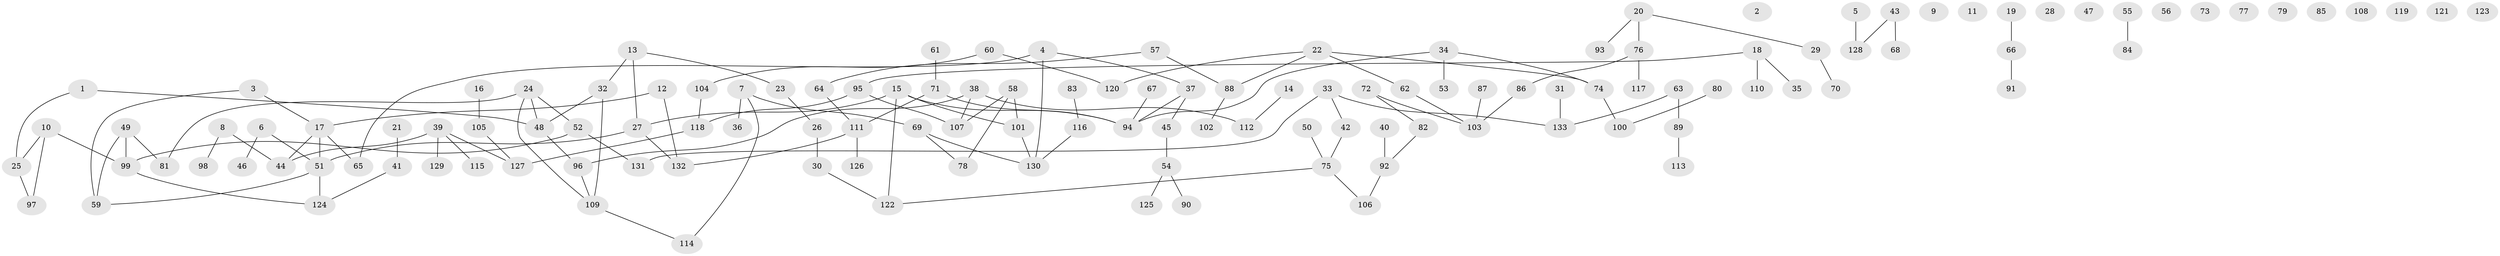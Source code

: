 // coarse degree distribution, {5: 0.08695652173913043, 9: 0.043478260869565216, 3: 0.21739130434782608, 2: 0.34782608695652173, 4: 0.08695652173913043, 6: 0.043478260869565216, 7: 0.043478260869565216, 1: 0.13043478260869565}
// Generated by graph-tools (version 1.1) at 2025/48/03/04/25 22:48:09]
// undirected, 133 vertices, 136 edges
graph export_dot {
  node [color=gray90,style=filled];
  1;
  2;
  3;
  4;
  5;
  6;
  7;
  8;
  9;
  10;
  11;
  12;
  13;
  14;
  15;
  16;
  17;
  18;
  19;
  20;
  21;
  22;
  23;
  24;
  25;
  26;
  27;
  28;
  29;
  30;
  31;
  32;
  33;
  34;
  35;
  36;
  37;
  38;
  39;
  40;
  41;
  42;
  43;
  44;
  45;
  46;
  47;
  48;
  49;
  50;
  51;
  52;
  53;
  54;
  55;
  56;
  57;
  58;
  59;
  60;
  61;
  62;
  63;
  64;
  65;
  66;
  67;
  68;
  69;
  70;
  71;
  72;
  73;
  74;
  75;
  76;
  77;
  78;
  79;
  80;
  81;
  82;
  83;
  84;
  85;
  86;
  87;
  88;
  89;
  90;
  91;
  92;
  93;
  94;
  95;
  96;
  97;
  98;
  99;
  100;
  101;
  102;
  103;
  104;
  105;
  106;
  107;
  108;
  109;
  110;
  111;
  112;
  113;
  114;
  115;
  116;
  117;
  118;
  119;
  120;
  121;
  122;
  123;
  124;
  125;
  126;
  127;
  128;
  129;
  130;
  131;
  132;
  133;
  1 -- 25;
  1 -- 48;
  3 -- 17;
  3 -- 59;
  4 -- 37;
  4 -- 65;
  4 -- 130;
  5 -- 128;
  6 -- 46;
  6 -- 51;
  7 -- 36;
  7 -- 69;
  7 -- 114;
  8 -- 44;
  8 -- 98;
  10 -- 25;
  10 -- 97;
  10 -- 99;
  12 -- 17;
  12 -- 132;
  13 -- 23;
  13 -- 27;
  13 -- 32;
  14 -- 112;
  15 -- 27;
  15 -- 94;
  15 -- 101;
  15 -- 122;
  16 -- 105;
  17 -- 44;
  17 -- 51;
  17 -- 65;
  18 -- 35;
  18 -- 95;
  18 -- 110;
  19 -- 66;
  20 -- 29;
  20 -- 76;
  20 -- 93;
  21 -- 41;
  22 -- 62;
  22 -- 74;
  22 -- 88;
  22 -- 120;
  23 -- 26;
  24 -- 48;
  24 -- 52;
  24 -- 81;
  24 -- 109;
  25 -- 97;
  26 -- 30;
  27 -- 51;
  27 -- 132;
  29 -- 70;
  30 -- 122;
  31 -- 133;
  32 -- 48;
  32 -- 109;
  33 -- 42;
  33 -- 131;
  33 -- 133;
  34 -- 53;
  34 -- 74;
  34 -- 94;
  37 -- 45;
  37 -- 94;
  38 -- 96;
  38 -- 107;
  38 -- 112;
  39 -- 44;
  39 -- 115;
  39 -- 127;
  39 -- 129;
  40 -- 92;
  41 -- 124;
  42 -- 75;
  43 -- 68;
  43 -- 128;
  45 -- 54;
  48 -- 96;
  49 -- 59;
  49 -- 81;
  49 -- 99;
  50 -- 75;
  51 -- 59;
  51 -- 124;
  52 -- 99;
  52 -- 131;
  54 -- 90;
  54 -- 125;
  55 -- 84;
  57 -- 64;
  57 -- 88;
  58 -- 78;
  58 -- 101;
  58 -- 107;
  60 -- 104;
  60 -- 120;
  61 -- 71;
  62 -- 103;
  63 -- 89;
  63 -- 133;
  64 -- 111;
  66 -- 91;
  67 -- 94;
  69 -- 78;
  69 -- 130;
  71 -- 94;
  71 -- 111;
  72 -- 82;
  72 -- 103;
  74 -- 100;
  75 -- 106;
  75 -- 122;
  76 -- 86;
  76 -- 117;
  80 -- 100;
  82 -- 92;
  83 -- 116;
  86 -- 103;
  87 -- 103;
  88 -- 102;
  89 -- 113;
  92 -- 106;
  95 -- 107;
  95 -- 118;
  96 -- 109;
  99 -- 124;
  101 -- 130;
  104 -- 118;
  105 -- 127;
  109 -- 114;
  111 -- 126;
  111 -- 132;
  116 -- 130;
  118 -- 127;
}
